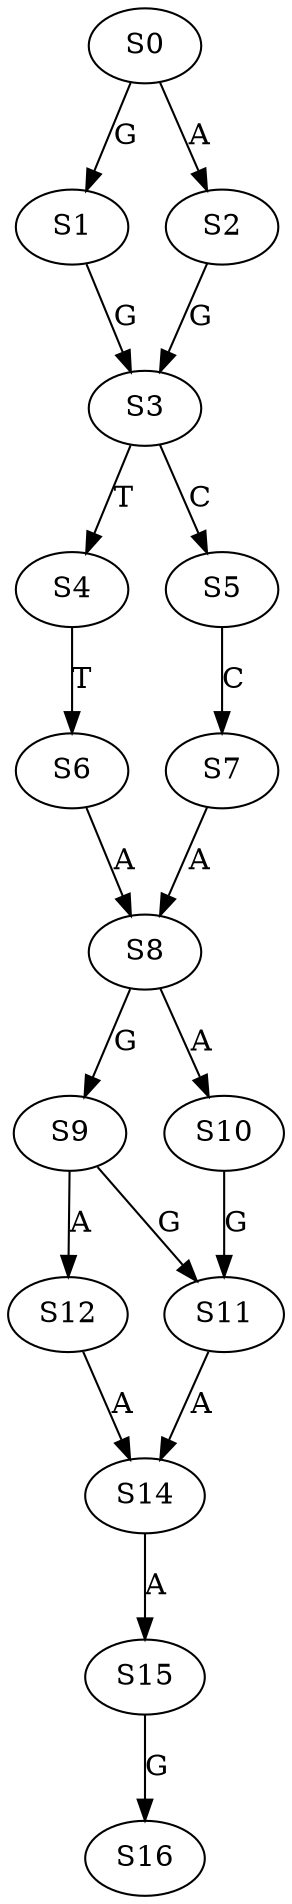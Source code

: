strict digraph  {
	S0 -> S1 [ label = G ];
	S0 -> S2 [ label = A ];
	S1 -> S3 [ label = G ];
	S2 -> S3 [ label = G ];
	S3 -> S4 [ label = T ];
	S3 -> S5 [ label = C ];
	S4 -> S6 [ label = T ];
	S5 -> S7 [ label = C ];
	S6 -> S8 [ label = A ];
	S7 -> S8 [ label = A ];
	S8 -> S9 [ label = G ];
	S8 -> S10 [ label = A ];
	S9 -> S11 [ label = G ];
	S9 -> S12 [ label = A ];
	S10 -> S11 [ label = G ];
	S11 -> S14 [ label = A ];
	S12 -> S14 [ label = A ];
	S14 -> S15 [ label = A ];
	S15 -> S16 [ label = G ];
}
